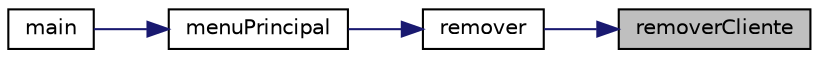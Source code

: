 digraph "removerCliente"
{
 // LATEX_PDF_SIZE
  edge [fontname="Helvetica",fontsize="10",labelfontname="Helvetica",labelfontsize="10"];
  node [fontname="Helvetica",fontsize="10",shape=record];
  rankdir="RL";
  Node1 [label="removerCliente",height=0.2,width=0.4,color="black", fillcolor="grey75", style="filled", fontcolor="black",tooltip="Função para remover um cliente da lista."];
  Node1 -> Node2 [dir="back",color="midnightblue",fontsize="10",style="solid"];
  Node2 [label="remover",height=0.2,width=0.4,color="black", fillcolor="white", style="filled",URL="$Cliente_8c.html#a5b4c008881777c2b5013db5daeb21258",tooltip="funcao para remover o cliente"];
  Node2 -> Node3 [dir="back",color="midnightblue",fontsize="10",style="solid"];
  Node3 [label="menuPrincipal",height=0.2,width=0.4,color="black", fillcolor="white", style="filled",URL="$ListaLigada_8c.html#a0bb74a8b4a29008967c6d101ddd60701",tooltip="Função que imprime o menu do programa."];
  Node3 -> Node4 [dir="back",color="midnightblue",fontsize="10",style="solid"];
  Node4 [label="main",height=0.2,width=0.4,color="black", fillcolor="white", style="filled",URL="$main_8c.html#a0ddf1224851353fc92bfbff6f499fa97",tooltip="Função principal que vai correr outras funções como (Ler base de dados / Menu Principal / Guardar Bas..."];
}
